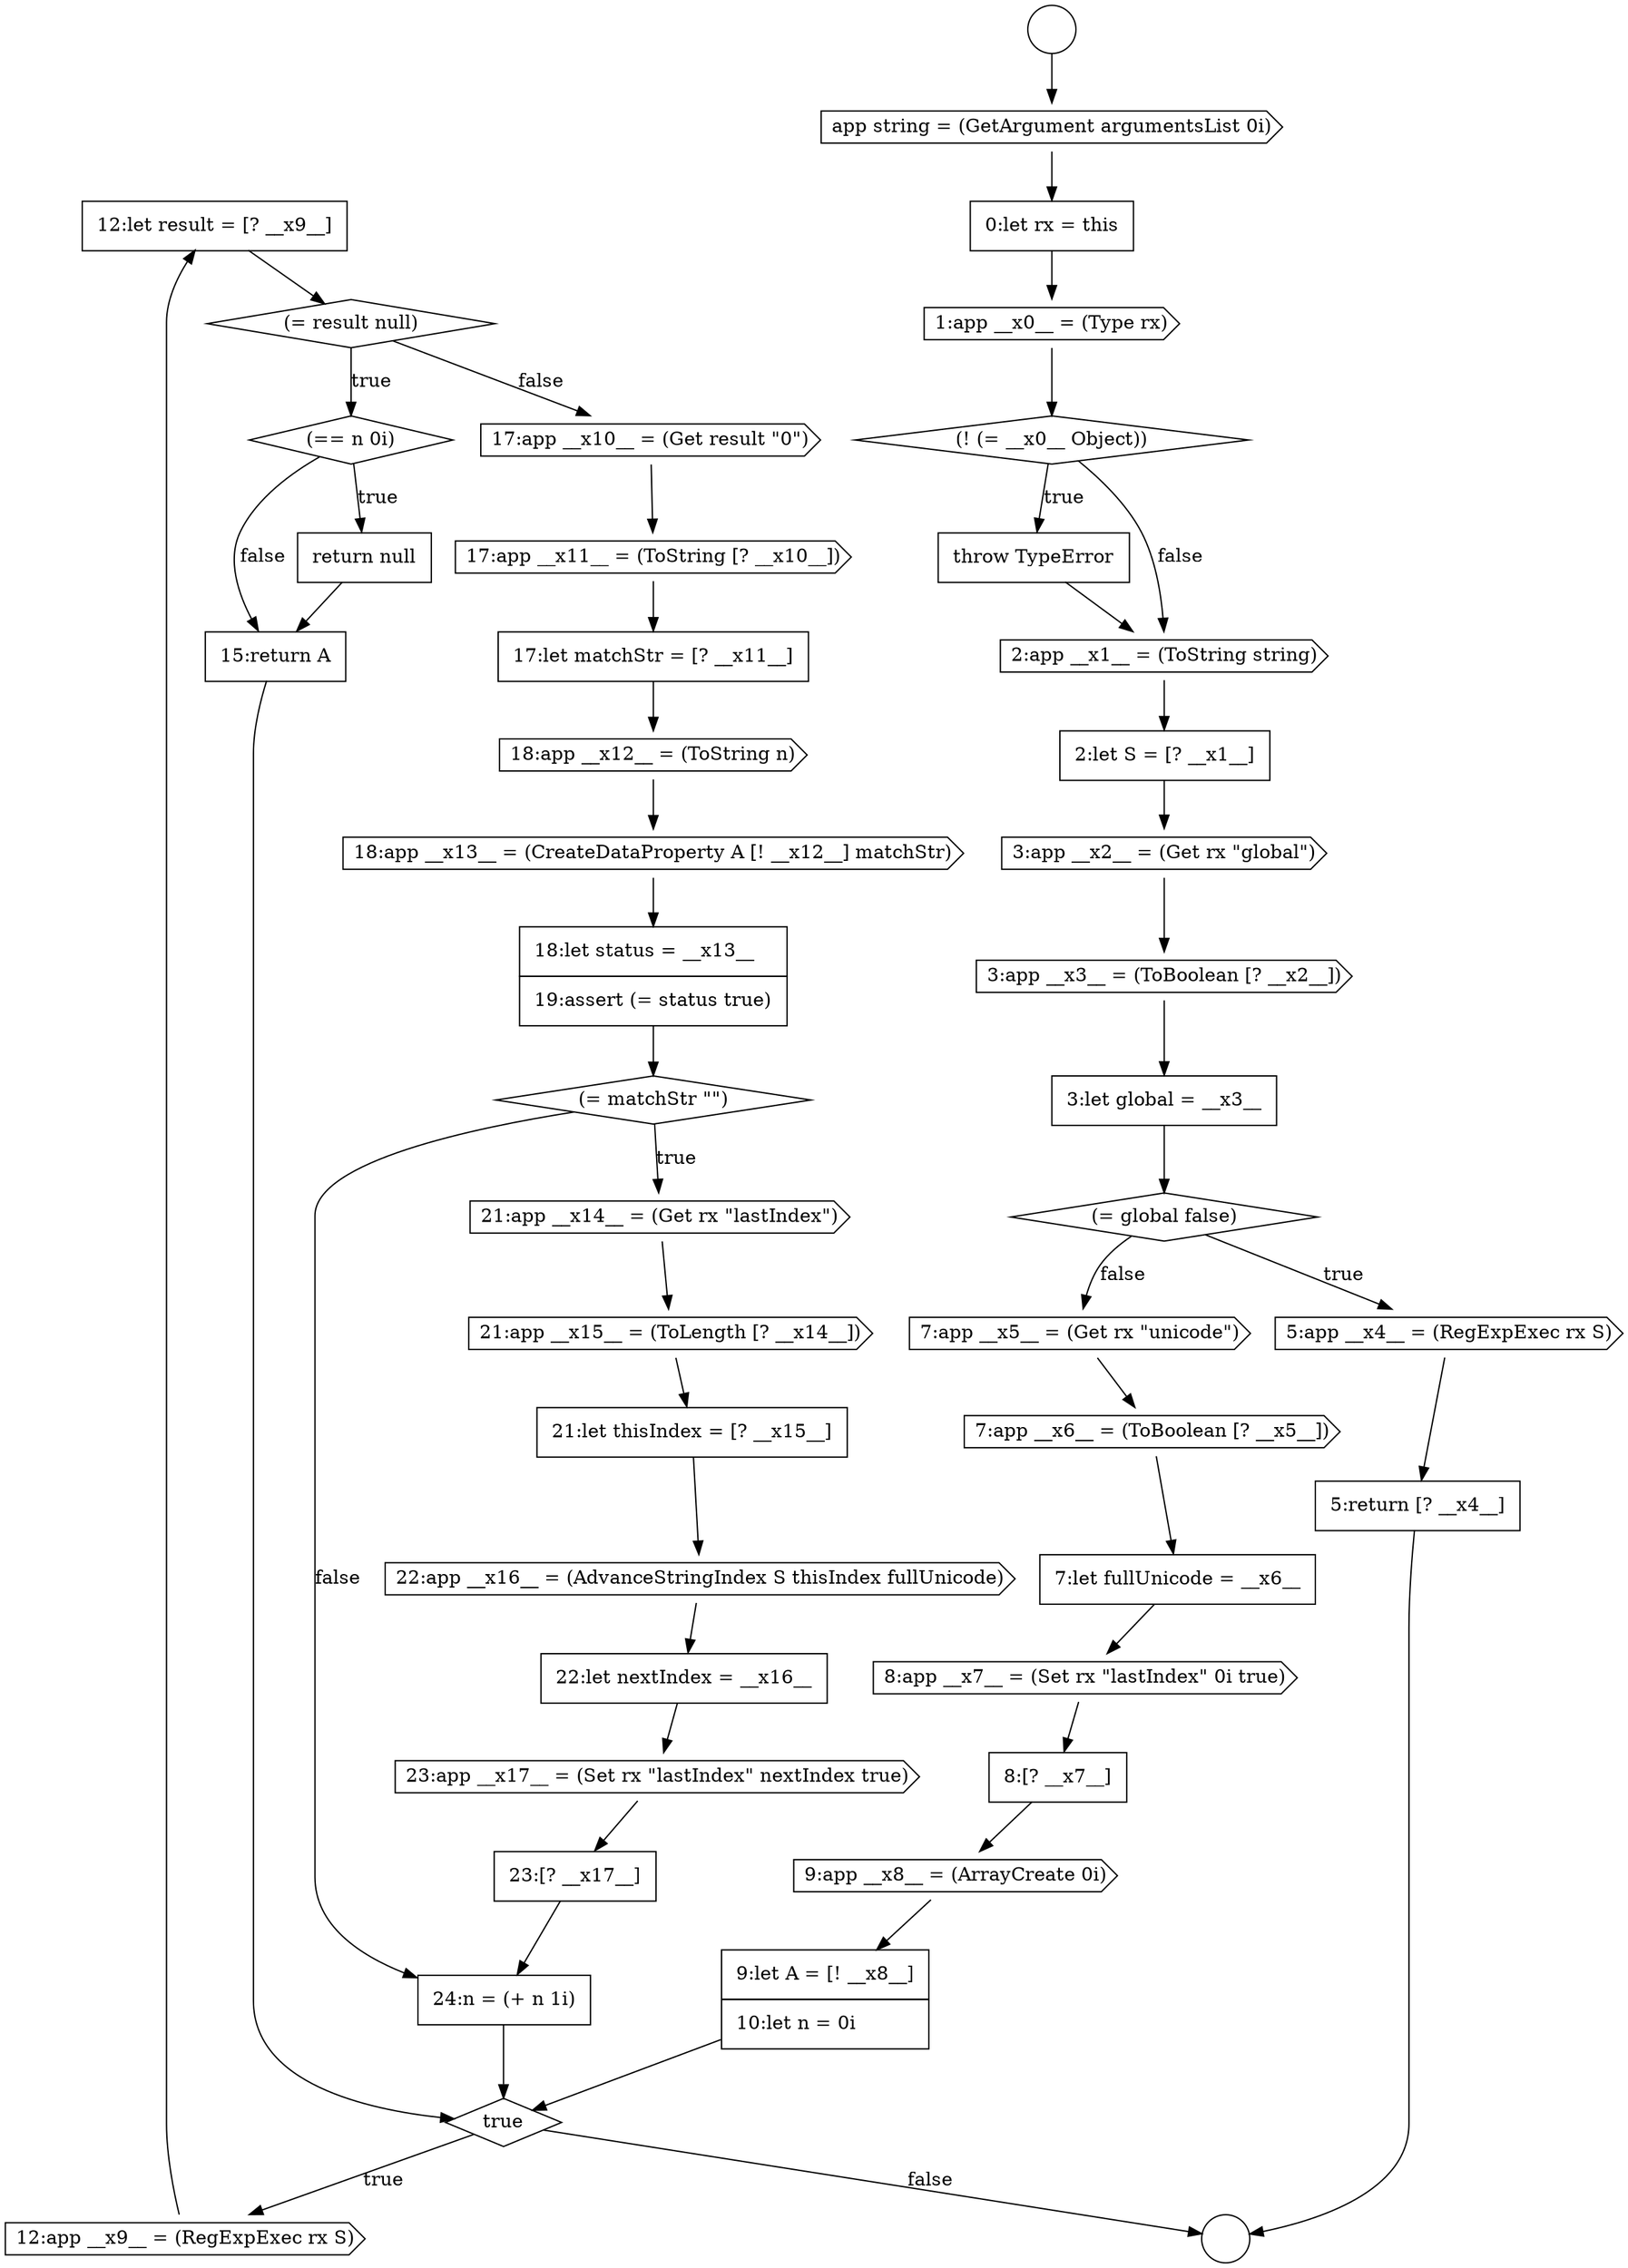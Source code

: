 digraph {
  node13266 [shape=none, margin=0, label=<<font color="black">
    <table border="0" cellborder="1" cellspacing="0" cellpadding="10">
      <tr><td align="left">12:let result = [? __x9__]</td></tr>
    </table>
  </font>> color="black" fillcolor="white" style=filled]
  node13251 [shape=cds, label=<<font color="black">3:app __x2__ = (Get rx &quot;global&quot;)</font>> color="black" fillcolor="white" style=filled]
  node13263 [shape=none, margin=0, label=<<font color="black">
    <table border="0" cellborder="1" cellspacing="0" cellpadding="10">
      <tr><td align="left">9:let A = [! __x8__]</td></tr>
      <tr><td align="left">10:let n = 0i</td></tr>
    </table>
  </font>> color="black" fillcolor="white" style=filled]
  node13248 [shape=none, margin=0, label=<<font color="black">
    <table border="0" cellborder="1" cellspacing="0" cellpadding="10">
      <tr><td align="left">throw TypeError</td></tr>
    </table>
  </font>> color="black" fillcolor="white" style=filled]
  node13265 [shape=cds, label=<<font color="black">12:app __x9__ = (RegExpExec rx S)</font>> color="black" fillcolor="white" style=filled]
  node13277 [shape=diamond, label=<<font color="black">(= matchStr &quot;&quot;)</font>> color="black" fillcolor="white" style=filled]
  node13253 [shape=none, margin=0, label=<<font color="black">
    <table border="0" cellborder="1" cellspacing="0" cellpadding="10">
      <tr><td align="left">3:let global = __x3__</td></tr>
    </table>
  </font>> color="black" fillcolor="white" style=filled]
  node13272 [shape=cds, label=<<font color="black">17:app __x11__ = (ToString [? __x10__])</font>> color="black" fillcolor="white" style=filled]
  node13252 [shape=cds, label=<<font color="black">3:app __x3__ = (ToBoolean [? __x2__])</font>> color="black" fillcolor="white" style=filled]
  node13267 [shape=diamond, label=<<font color="black">(= result null)</font>> color="black" fillcolor="white" style=filled]
  node13274 [shape=cds, label=<<font color="black">18:app __x12__ = (ToString n)</font>> color="black" fillcolor="white" style=filled]
  node13244 [shape=cds, label=<<font color="black">app string = (GetArgument argumentsList 0i)</font>> color="black" fillcolor="white" style=filled]
  node13255 [shape=cds, label=<<font color="black">5:app __x4__ = (RegExpExec rx S)</font>> color="black" fillcolor="white" style=filled]
  node13283 [shape=cds, label=<<font color="black">23:app __x17__ = (Set rx &quot;lastIndex&quot; nextIndex true)</font>> color="black" fillcolor="white" style=filled]
  node13276 [shape=none, margin=0, label=<<font color="black">
    <table border="0" cellborder="1" cellspacing="0" cellpadding="10">
      <tr><td align="left">18:let status = __x13__</td></tr>
      <tr><td align="left">19:assert (= status true)</td></tr>
    </table>
  </font>> color="black" fillcolor="white" style=filled]
  node13270 [shape=none, margin=0, label=<<font color="black">
    <table border="0" cellborder="1" cellspacing="0" cellpadding="10">
      <tr><td align="left">15:return A</td></tr>
    </table>
  </font>> color="black" fillcolor="white" style=filled]
  node13258 [shape=cds, label=<<font color="black">7:app __x6__ = (ToBoolean [? __x5__])</font>> color="black" fillcolor="white" style=filled]
  node13280 [shape=none, margin=0, label=<<font color="black">
    <table border="0" cellborder="1" cellspacing="0" cellpadding="10">
      <tr><td align="left">21:let thisIndex = [? __x15__]</td></tr>
    </table>
  </font>> color="black" fillcolor="white" style=filled]
  node13273 [shape=none, margin=0, label=<<font color="black">
    <table border="0" cellborder="1" cellspacing="0" cellpadding="10">
      <tr><td align="left">17:let matchStr = [? __x11__]</td></tr>
    </table>
  </font>> color="black" fillcolor="white" style=filled]
  node13275 [shape=cds, label=<<font color="black">18:app __x13__ = (CreateDataProperty A [! __x12__] matchStr)</font>> color="black" fillcolor="white" style=filled]
  node13260 [shape=cds, label=<<font color="black">8:app __x7__ = (Set rx &quot;lastIndex&quot; 0i true)</font>> color="black" fillcolor="white" style=filled]
  node13250 [shape=none, margin=0, label=<<font color="black">
    <table border="0" cellborder="1" cellspacing="0" cellpadding="10">
      <tr><td align="left">2:let S = [? __x1__]</td></tr>
    </table>
  </font>> color="black" fillcolor="white" style=filled]
  node13254 [shape=diamond, label=<<font color="black">(= global false)</font>> color="black" fillcolor="white" style=filled]
  node13282 [shape=none, margin=0, label=<<font color="black">
    <table border="0" cellborder="1" cellspacing="0" cellpadding="10">
      <tr><td align="left">22:let nextIndex = __x16__</td></tr>
    </table>
  </font>> color="black" fillcolor="white" style=filled]
  node13269 [shape=none, margin=0, label=<<font color="black">
    <table border="0" cellborder="1" cellspacing="0" cellpadding="10">
      <tr><td align="left">return null</td></tr>
    </table>
  </font>> color="black" fillcolor="white" style=filled]
  node13264 [shape=diamond, label=<<font color="black">true</font>> color="black" fillcolor="white" style=filled]
  node13245 [shape=none, margin=0, label=<<font color="black">
    <table border="0" cellborder="1" cellspacing="0" cellpadding="10">
      <tr><td align="left">0:let rx = this</td></tr>
    </table>
  </font>> color="black" fillcolor="white" style=filled]
  node13259 [shape=none, margin=0, label=<<font color="black">
    <table border="0" cellborder="1" cellspacing="0" cellpadding="10">
      <tr><td align="left">7:let fullUnicode = __x6__</td></tr>
    </table>
  </font>> color="black" fillcolor="white" style=filled]
  node13249 [shape=cds, label=<<font color="black">2:app __x1__ = (ToString string)</font>> color="black" fillcolor="white" style=filled]
  node13281 [shape=cds, label=<<font color="black">22:app __x16__ = (AdvanceStringIndex S thisIndex fullUnicode)</font>> color="black" fillcolor="white" style=filled]
  node13268 [shape=diamond, label=<<font color="black">(== n 0i)</font>> color="black" fillcolor="white" style=filled]
  node13278 [shape=cds, label=<<font color="black">21:app __x14__ = (Get rx &quot;lastIndex&quot;)</font>> color="black" fillcolor="white" style=filled]
  node13246 [shape=cds, label=<<font color="black">1:app __x0__ = (Type rx)</font>> color="black" fillcolor="white" style=filled]
  node13285 [shape=none, margin=0, label=<<font color="black">
    <table border="0" cellborder="1" cellspacing="0" cellpadding="10">
      <tr><td align="left">24:n = (+ n 1i)</td></tr>
    </table>
  </font>> color="black" fillcolor="white" style=filled]
  node13261 [shape=none, margin=0, label=<<font color="black">
    <table border="0" cellborder="1" cellspacing="0" cellpadding="10">
      <tr><td align="left">8:[? __x7__]</td></tr>
    </table>
  </font>> color="black" fillcolor="white" style=filled]
  node13243 [shape=circle label=" " color="black" fillcolor="white" style=filled]
  node13256 [shape=none, margin=0, label=<<font color="black">
    <table border="0" cellborder="1" cellspacing="0" cellpadding="10">
      <tr><td align="left">5:return [? __x4__]</td></tr>
    </table>
  </font>> color="black" fillcolor="white" style=filled]
  node13284 [shape=none, margin=0, label=<<font color="black">
    <table border="0" cellborder="1" cellspacing="0" cellpadding="10">
      <tr><td align="left">23:[? __x17__]</td></tr>
    </table>
  </font>> color="black" fillcolor="white" style=filled]
  node13271 [shape=cds, label=<<font color="black">17:app __x10__ = (Get result &quot;0&quot;)</font>> color="black" fillcolor="white" style=filled]
  node13242 [shape=circle label=" " color="black" fillcolor="white" style=filled]
  node13257 [shape=cds, label=<<font color="black">7:app __x5__ = (Get rx &quot;unicode&quot;)</font>> color="black" fillcolor="white" style=filled]
  node13262 [shape=cds, label=<<font color="black">9:app __x8__ = (ArrayCreate 0i)</font>> color="black" fillcolor="white" style=filled]
  node13247 [shape=diamond, label=<<font color="black">(! (= __x0__ Object))</font>> color="black" fillcolor="white" style=filled]
  node13279 [shape=cds, label=<<font color="black">21:app __x15__ = (ToLength [? __x14__])</font>> color="black" fillcolor="white" style=filled]
  node13278 -> node13279 [ color="black"]
  node13255 -> node13256 [ color="black"]
  node13276 -> node13277 [ color="black"]
  node13283 -> node13284 [ color="black"]
  node13261 -> node13262 [ color="black"]
  node13250 -> node13251 [ color="black"]
  node13244 -> node13245 [ color="black"]
  node13260 -> node13261 [ color="black"]
  node13256 -> node13243 [ color="black"]
  node13281 -> node13282 [ color="black"]
  node13264 -> node13265 [label=<<font color="black">true</font>> color="black"]
  node13264 -> node13243 [label=<<font color="black">false</font>> color="black"]
  node13269 -> node13270 [ color="black"]
  node13272 -> node13273 [ color="black"]
  node13270 -> node13264 [ color="black"]
  node13280 -> node13281 [ color="black"]
  node13248 -> node13249 [ color="black"]
  node13257 -> node13258 [ color="black"]
  node13275 -> node13276 [ color="black"]
  node13282 -> node13283 [ color="black"]
  node13253 -> node13254 [ color="black"]
  node13265 -> node13266 [ color="black"]
  node13267 -> node13268 [label=<<font color="black">true</font>> color="black"]
  node13267 -> node13271 [label=<<font color="black">false</font>> color="black"]
  node13262 -> node13263 [ color="black"]
  node13274 -> node13275 [ color="black"]
  node13279 -> node13280 [ color="black"]
  node13246 -> node13247 [ color="black"]
  node13245 -> node13246 [ color="black"]
  node13254 -> node13255 [label=<<font color="black">true</font>> color="black"]
  node13254 -> node13257 [label=<<font color="black">false</font>> color="black"]
  node13268 -> node13269 [label=<<font color="black">true</font>> color="black"]
  node13268 -> node13270 [label=<<font color="black">false</font>> color="black"]
  node13252 -> node13253 [ color="black"]
  node13273 -> node13274 [ color="black"]
  node13266 -> node13267 [ color="black"]
  node13247 -> node13248 [label=<<font color="black">true</font>> color="black"]
  node13247 -> node13249 [label=<<font color="black">false</font>> color="black"]
  node13284 -> node13285 [ color="black"]
  node13258 -> node13259 [ color="black"]
  node13285 -> node13264 [ color="black"]
  node13271 -> node13272 [ color="black"]
  node13251 -> node13252 [ color="black"]
  node13242 -> node13244 [ color="black"]
  node13259 -> node13260 [ color="black"]
  node13277 -> node13278 [label=<<font color="black">true</font>> color="black"]
  node13277 -> node13285 [label=<<font color="black">false</font>> color="black"]
  node13263 -> node13264 [ color="black"]
  node13249 -> node13250 [ color="black"]
}
